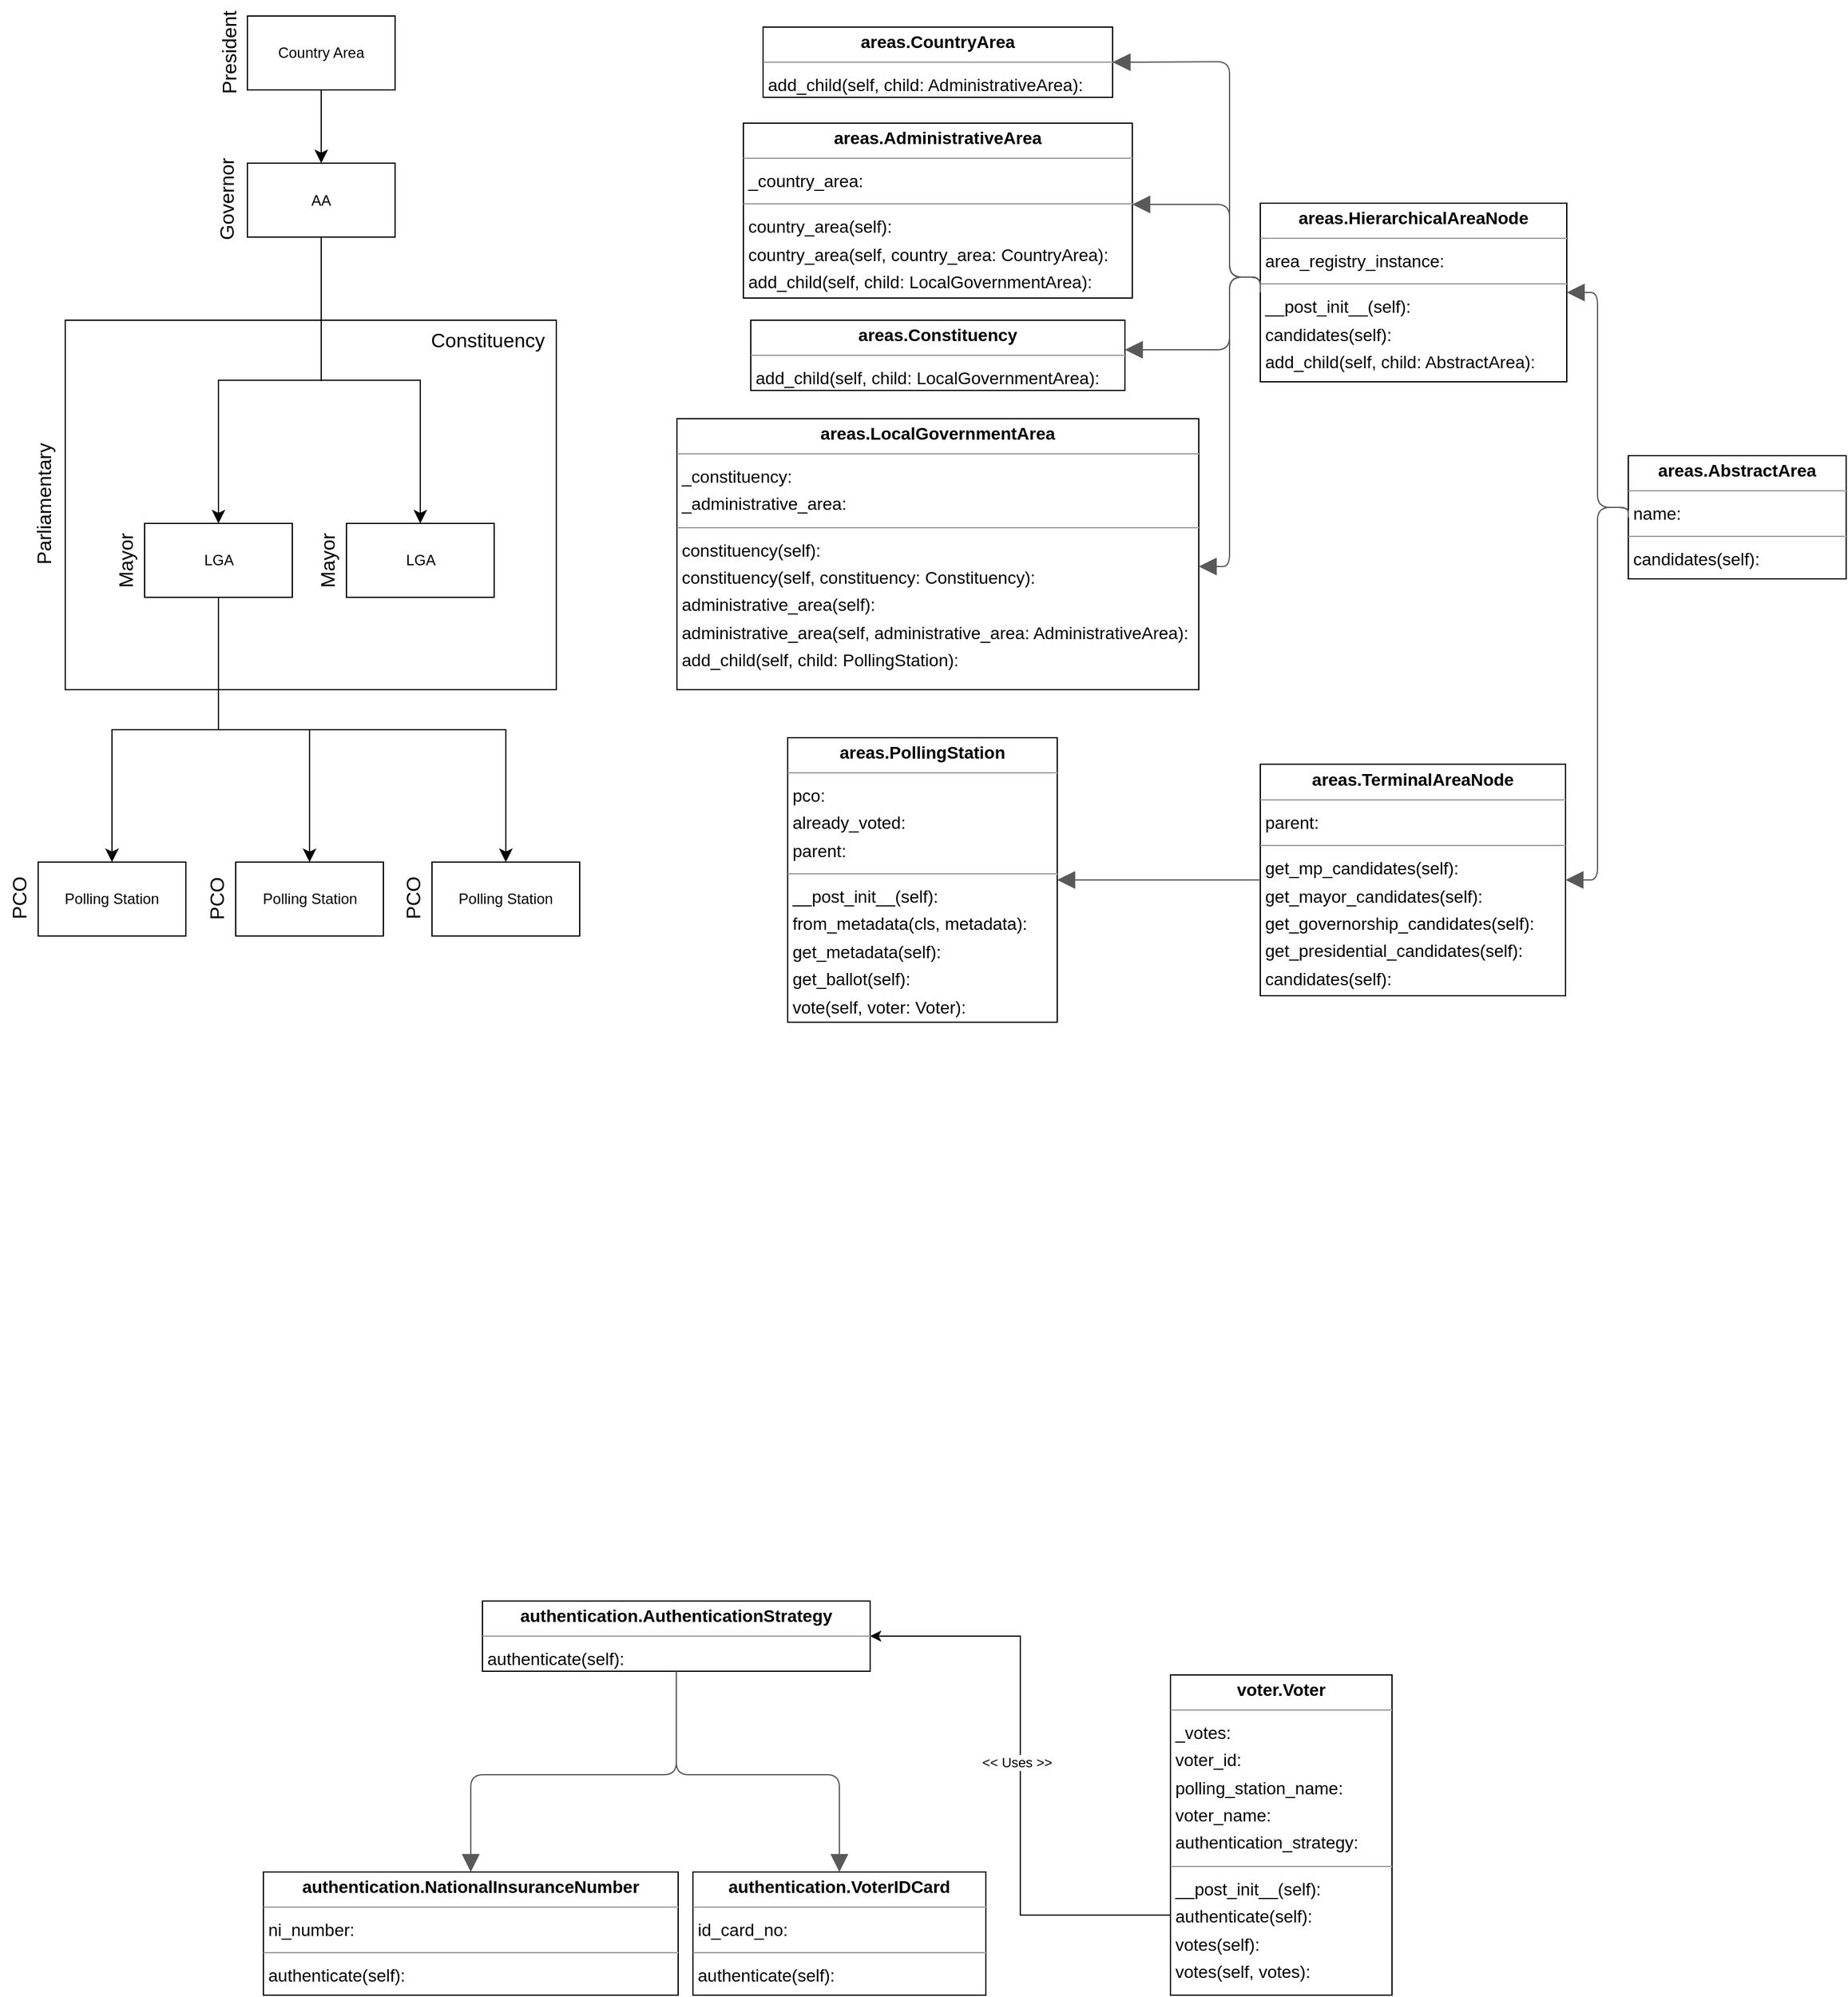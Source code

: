 <mxfile scale="1" border="2" version="24.2.0" type="github">
  <diagram name="Page-1" id="Nv02xrtBGk38XoyNXm0f">
    <mxGraphModel dx="1900" dy="2103" grid="1" gridSize="10" guides="1" tooltips="1" connect="1" arrows="1" fold="1" page="0" pageScale="1" pageWidth="827" pageHeight="1169" math="0" shadow="0">
      <root>
        <mxCell id="0" />
        <mxCell id="1" parent="0" />
        <mxCell id="7rJVukeMiSts9HQJEXAv-21" value="" style="rounded=0;whiteSpace=wrap;html=1;" parent="1" vertex="1">
          <mxGeometry x="-267" y="300" width="399" height="300" as="geometry" />
        </mxCell>
        <mxCell id="7rJVukeMiSts9HQJEXAv-29" value="Constituency" style="text;html=1;align=center;verticalAlign=middle;resizable=0;points=[];autosize=1;strokeColor=none;fillColor=none;fontSize=16;rotation=0;" parent="1" vertex="1">
          <mxGeometry x="20.5" y="300" width="110" height="31" as="geometry" />
        </mxCell>
        <mxCell id="7rJVukeMiSts9HQJEXAv-31" value="Parliamentary" style="text;html=1;align=center;verticalAlign=middle;resizable=0;points=[];autosize=1;strokeColor=none;fillColor=none;fontSize=16;rotation=-90;" parent="1" vertex="1">
          <mxGeometry x="-343" y="434.5" width="117" height="31" as="geometry" />
        </mxCell>
        <mxCell id="7rJVukeMiSts9HQJEXAv-49" value="" style="group" parent="1" vertex="1" connectable="0">
          <mxGeometry x="-69" y="465" width="150.5" height="60" as="geometry" />
        </mxCell>
        <mxCell id="7rJVukeMiSts9HQJEXAv-50" value="LG&lt;span style=&quot;background-color: initial;&quot;&gt;A&lt;/span&gt;" style="rounded=0;whiteSpace=wrap;html=1;" parent="7rJVukeMiSts9HQJEXAv-49" vertex="1">
          <mxGeometry x="30.5" width="120" height="60" as="geometry" />
        </mxCell>
        <mxCell id="7rJVukeMiSts9HQJEXAv-51" value="Mayor" style="text;html=1;align=center;verticalAlign=middle;whiteSpace=wrap;rounded=0;fontSize=16;rotation=-90;" parent="7rJVukeMiSts9HQJEXAv-49" vertex="1">
          <mxGeometry x="-15" y="15" width="60" height="30" as="geometry" />
        </mxCell>
        <mxCell id="7rJVukeMiSts9HQJEXAv-44" value="" style="group" parent="1" vertex="1" connectable="0">
          <mxGeometry x="-233" y="465" width="150.5" height="60" as="geometry" />
        </mxCell>
        <mxCell id="7rJVukeMiSts9HQJEXAv-17" value="LG&lt;span style=&quot;background-color: initial;&quot;&gt;A&lt;/span&gt;" style="rounded=0;whiteSpace=wrap;html=1;" parent="7rJVukeMiSts9HQJEXAv-44" vertex="1">
          <mxGeometry x="30.5" width="120" height="60" as="geometry" />
        </mxCell>
        <mxCell id="7rJVukeMiSts9HQJEXAv-38" value="Mayor" style="text;html=1;align=center;verticalAlign=middle;whiteSpace=wrap;rounded=0;fontSize=16;rotation=-90;" parent="7rJVukeMiSts9HQJEXAv-44" vertex="1">
          <mxGeometry x="-15" y="15" width="60" height="30" as="geometry" />
        </mxCell>
        <mxCell id="7rJVukeMiSts9HQJEXAv-14" style="edgeStyle=orthogonalEdgeStyle;rounded=0;orthogonalLoop=1;jettySize=auto;html=1;exitX=0.5;exitY=1;exitDx=0;exitDy=0;entryX=0.5;entryY=0;entryDx=0;entryDy=0;fontSize=12;startSize=8;endSize=8;" parent="1" source="7rJVukeMiSts9HQJEXAv-12" target="7rJVukeMiSts9HQJEXAv-13" edge="1">
          <mxGeometry relative="1" as="geometry" />
        </mxCell>
        <mxCell id="7rJVukeMiSts9HQJEXAv-18" style="edgeStyle=orthogonalEdgeStyle;rounded=0;orthogonalLoop=1;jettySize=auto;html=1;exitX=0.5;exitY=1;exitDx=0;exitDy=0;entryX=0.5;entryY=0;entryDx=0;entryDy=0;fontSize=12;startSize=8;endSize=8;" parent="1" source="7rJVukeMiSts9HQJEXAv-13" target="7rJVukeMiSts9HQJEXAv-17" edge="1">
          <mxGeometry relative="1" as="geometry" />
        </mxCell>
        <mxCell id="7rJVukeMiSts9HQJEXAv-20" style="edgeStyle=orthogonalEdgeStyle;rounded=0;orthogonalLoop=1;jettySize=auto;html=1;entryX=0.5;entryY=0;entryDx=0;entryDy=0;fontSize=12;startSize=8;endSize=8;" parent="1" source="7rJVukeMiSts9HQJEXAv-13" target="7rJVukeMiSts9HQJEXAv-50" edge="1">
          <mxGeometry relative="1" as="geometry">
            <mxPoint x="22.5" y="423" as="targetPoint" />
          </mxGeometry>
        </mxCell>
        <mxCell id="7rJVukeMiSts9HQJEXAv-22" style="edgeStyle=orthogonalEdgeStyle;rounded=0;orthogonalLoop=1;jettySize=auto;html=1;exitX=0.5;exitY=1;exitDx=0;exitDy=0;fontSize=12;startSize=8;endSize=8;" parent="1" source="7rJVukeMiSts9HQJEXAv-17" target="7rJVukeMiSts9HQJEXAv-23" edge="1">
          <mxGeometry relative="1" as="geometry">
            <mxPoint x="-133.765" y="581.176" as="targetPoint" />
          </mxGeometry>
        </mxCell>
        <mxCell id="7rJVukeMiSts9HQJEXAv-25" style="edgeStyle=orthogonalEdgeStyle;rounded=0;orthogonalLoop=1;jettySize=auto;html=1;exitX=0.5;exitY=1;exitDx=0;exitDy=0;fontSize=12;startSize=8;endSize=8;entryX=0.5;entryY=0;entryDx=0;entryDy=0;" parent="1" source="7rJVukeMiSts9HQJEXAv-17" target="7rJVukeMiSts9HQJEXAv-53" edge="1">
          <mxGeometry relative="1" as="geometry">
            <mxPoint x="-60" y="590" as="targetPoint" />
          </mxGeometry>
        </mxCell>
        <mxCell id="7rJVukeMiSts9HQJEXAv-28" style="edgeStyle=orthogonalEdgeStyle;rounded=0;orthogonalLoop=1;jettySize=auto;html=1;exitX=0.5;exitY=1;exitDx=0;exitDy=0;entryX=0.5;entryY=0;entryDx=0;entryDy=0;fontSize=12;startSize=8;endSize=8;" parent="1" source="7rJVukeMiSts9HQJEXAv-17" target="7rJVukeMiSts9HQJEXAv-56" edge="1">
          <mxGeometry relative="1" as="geometry">
            <mxPoint x="78" y="584.0" as="targetPoint" />
          </mxGeometry>
        </mxCell>
        <mxCell id="7rJVukeMiSts9HQJEXAv-41" value="" style="group" parent="1" vertex="1" connectable="0">
          <mxGeometry x="-149.5" y="40" width="150.5" height="86" as="geometry" />
        </mxCell>
        <mxCell id="7rJVukeMiSts9HQJEXAv-12" value="Country Area" style="rounded=0;whiteSpace=wrap;html=1;" parent="7rJVukeMiSts9HQJEXAv-41" vertex="1">
          <mxGeometry x="30.5" y="13" width="120" height="60" as="geometry" />
        </mxCell>
        <mxCell id="7rJVukeMiSts9HQJEXAv-32" value="President" style="text;html=1;align=center;verticalAlign=middle;resizable=0;points=[];autosize=1;strokeColor=none;fillColor=none;fontSize=16;rotation=-90;" parent="7rJVukeMiSts9HQJEXAv-41" vertex="1">
          <mxGeometry x="-27.5" y="27.5" width="86" height="31" as="geometry" />
        </mxCell>
        <mxCell id="7rJVukeMiSts9HQJEXAv-42" value="" style="group" parent="1" vertex="1" connectable="0">
          <mxGeometry x="-320" y="740" width="151" height="60" as="geometry" />
        </mxCell>
        <mxCell id="7rJVukeMiSts9HQJEXAv-23" value="Polling Station" style="whiteSpace=wrap;html=1;" parent="7rJVukeMiSts9HQJEXAv-42" vertex="1">
          <mxGeometry x="31" width="120" height="60" as="geometry" />
        </mxCell>
        <mxCell id="7rJVukeMiSts9HQJEXAv-40" value="PCO" style="text;html=1;align=center;verticalAlign=middle;resizable=0;points=[];autosize=1;strokeColor=none;fillColor=none;fontSize=16;rotation=-90;" parent="7rJVukeMiSts9HQJEXAv-42" vertex="1">
          <mxGeometry x="-11" y="14.5" width="53" height="31" as="geometry" />
        </mxCell>
        <mxCell id="7rJVukeMiSts9HQJEXAv-45" value="" style="group" parent="1" vertex="1" connectable="0">
          <mxGeometry x="-152" y="160" width="153" height="85" as="geometry" />
        </mxCell>
        <mxCell id="7rJVukeMiSts9HQJEXAv-13" value="AA" style="whiteSpace=wrap;html=1;" parent="7rJVukeMiSts9HQJEXAv-45" vertex="1">
          <mxGeometry x="33" y="12.5" width="120" height="60" as="geometry" />
        </mxCell>
        <mxCell id="7rJVukeMiSts9HQJEXAv-30" value="Governor" style="text;html=1;align=center;verticalAlign=middle;resizable=0;points=[];autosize=1;strokeColor=none;fillColor=none;fontSize=16;rotation=-90;" parent="7rJVukeMiSts9HQJEXAv-45" vertex="1">
          <mxGeometry x="-27" y="27" width="85" height="31" as="geometry" />
        </mxCell>
        <mxCell id="7rJVukeMiSts9HQJEXAv-52" value="" style="group" parent="1" vertex="1" connectable="0">
          <mxGeometry x="-159.5" y="740" width="151" height="60" as="geometry" />
        </mxCell>
        <mxCell id="7rJVukeMiSts9HQJEXAv-53" value="Polling Station" style="whiteSpace=wrap;html=1;" parent="7rJVukeMiSts9HQJEXAv-52" vertex="1">
          <mxGeometry x="31" width="120" height="60" as="geometry" />
        </mxCell>
        <mxCell id="7rJVukeMiSts9HQJEXAv-54" value="PCO" style="text;html=1;align=center;verticalAlign=middle;resizable=0;points=[];autosize=1;strokeColor=none;fillColor=none;fontSize=16;rotation=-90;" parent="7rJVukeMiSts9HQJEXAv-52" vertex="1">
          <mxGeometry x="-11" y="14.5" width="53" height="31" as="geometry" />
        </mxCell>
        <mxCell id="7rJVukeMiSts9HQJEXAv-55" value="" style="group" parent="1" vertex="1" connectable="0">
          <mxGeometry y="740" width="151" height="60" as="geometry" />
        </mxCell>
        <mxCell id="7rJVukeMiSts9HQJEXAv-56" value="Polling Station" style="whiteSpace=wrap;html=1;" parent="7rJVukeMiSts9HQJEXAv-55" vertex="1">
          <mxGeometry x="31" width="120" height="60" as="geometry" />
        </mxCell>
        <mxCell id="7rJVukeMiSts9HQJEXAv-57" value="PCO" style="text;html=1;align=center;verticalAlign=middle;resizable=0;points=[];autosize=1;strokeColor=none;fillColor=none;fontSize=16;rotation=-90;" parent="7rJVukeMiSts9HQJEXAv-55" vertex="1">
          <mxGeometry x="-11" y="14.5" width="53" height="31" as="geometry" />
        </mxCell>
        <mxCell id="7rJVukeMiSts9HQJEXAv-58" value="&lt;p style=&quot;margin:0px;margin-top:4px;text-align:center;&quot;&gt;&lt;b&gt;areas.AbstractArea&lt;/b&gt;&lt;/p&gt;&lt;hr size=&quot;1&quot;/&gt;&lt;p style=&quot;margin:0 0 0 4px;line-height:1.6;&quot;&gt; name: &lt;/p&gt;&lt;hr size=&quot;1&quot;/&gt;&lt;p style=&quot;margin:0 0 0 4px;line-height:1.6;&quot;&gt; candidates(self): &lt;/p&gt;" style="verticalAlign=top;align=left;overflow=fill;fontSize=14;fontFamily=Helvetica;html=1;rounded=0;shadow=0;comic=0;labelBackgroundColor=none;strokeWidth=1;" parent="1" vertex="1">
          <mxGeometry x="1003" y="410" width="177" height="100" as="geometry" />
        </mxCell>
        <mxCell id="7rJVukeMiSts9HQJEXAv-59" value="&lt;p style=&quot;margin:0px;margin-top:4px;text-align:center;&quot;&gt;&lt;b&gt;areas.AdministrativeArea&lt;/b&gt;&lt;/p&gt;&lt;hr size=&quot;1&quot;&gt;&lt;p style=&quot;margin:0 0 0 4px;line-height:1.6;&quot;&gt;_country_area: &lt;/p&gt;&lt;hr size=&quot;1&quot;&gt;&lt;p style=&quot;margin:0 0 0 4px;line-height:1.6;&quot;&gt; country_area(self): &lt;br&gt; country_area(self, country_area: CountryArea): &lt;br&gt; add_child(self, child: LocalGovernmentArea): &lt;/p&gt;" style="verticalAlign=top;align=left;overflow=fill;fontSize=14;fontFamily=Helvetica;html=1;rounded=0;shadow=0;comic=0;labelBackgroundColor=none;strokeWidth=1;" parent="1" vertex="1">
          <mxGeometry x="284" y="140" width="316" height="142" as="geometry" />
        </mxCell>
        <mxCell id="7rJVukeMiSts9HQJEXAv-60" value="&lt;p style=&quot;margin:0px;margin-top:4px;text-align:center;&quot;&gt;&lt;b&gt;areas.Constituency&lt;/b&gt;&lt;/p&gt;&lt;hr size=&quot;1&quot;/&gt;&lt;p style=&quot;margin:0 0 0 4px;line-height:1.6;&quot;&gt; add_child(self, child: LocalGovernmentArea): &lt;/p&gt;" style="verticalAlign=top;align=left;overflow=fill;fontSize=14;fontFamily=Helvetica;html=1;rounded=0;shadow=0;comic=0;labelBackgroundColor=none;strokeWidth=1;" parent="1" vertex="1">
          <mxGeometry x="290" y="300" width="304" height="57" as="geometry" />
        </mxCell>
        <mxCell id="7rJVukeMiSts9HQJEXAv-61" value="&lt;p style=&quot;margin:0px;margin-top:4px;text-align:center;&quot;&gt;&lt;b&gt;areas.CountryArea&lt;/b&gt;&lt;/p&gt;&lt;hr size=&quot;1&quot;/&gt;&lt;p style=&quot;margin:0 0 0 4px;line-height:1.6;&quot;&gt; add_child(self, child: AdministrativeArea): &lt;/p&gt;" style="verticalAlign=top;align=left;overflow=fill;fontSize=14;fontFamily=Helvetica;html=1;rounded=0;shadow=0;comic=0;labelBackgroundColor=none;strokeWidth=1;" parent="1" vertex="1">
          <mxGeometry x="300" y="62" width="284" height="57" as="geometry" />
        </mxCell>
        <mxCell id="7rJVukeMiSts9HQJEXAv-62" value="&lt;p style=&quot;margin:0px;margin-top:4px;text-align:center;&quot;&gt;&lt;b&gt;areas.HierarchicalAreaNode&lt;/b&gt;&lt;/p&gt;&lt;hr size=&quot;1&quot;/&gt;&lt;p style=&quot;margin:0 0 0 4px;line-height:1.6;&quot;&gt; area_registry_instance: &lt;/p&gt;&lt;hr size=&quot;1&quot;/&gt;&lt;p style=&quot;margin:0 0 0 4px;line-height:1.6;&quot;&gt; __post_init__(self): &lt;br/&gt; candidates(self): &lt;br/&gt; add_child(self, child: AbstractArea): &lt;/p&gt;" style="verticalAlign=top;align=left;overflow=fill;fontSize=14;fontFamily=Helvetica;html=1;rounded=0;shadow=0;comic=0;labelBackgroundColor=none;strokeWidth=1;" parent="1" vertex="1">
          <mxGeometry x="704" y="205" width="249" height="145" as="geometry" />
        </mxCell>
        <mxCell id="7rJVukeMiSts9HQJEXAv-63" value="&lt;p style=&quot;margin:0px;margin-top:4px;text-align:center;&quot;&gt;&lt;b&gt;areas.LocalGovernmentArea&lt;/b&gt;&lt;/p&gt;&lt;hr size=&quot;1&quot;&gt;&lt;p style=&quot;margin:0 0 0 4px;line-height:1.6;&quot;&gt; _constituency:&lt;br&gt; _administrative_area: &lt;/p&gt;&lt;hr size=&quot;1&quot;&gt;&lt;p style=&quot;margin:0 0 0 4px;line-height:1.6;&quot;&gt; constituency(self): &lt;br&gt; constituency(self, constituency: Constituency): &lt;br&gt; administrative_area(self): &lt;br&gt; administrative_area(self, administrative_area: AdministrativeArea): &lt;br&gt; add_child(self, child: PollingStation): &lt;/p&gt;" style="verticalAlign=top;align=left;overflow=fill;fontSize=14;fontFamily=Helvetica;html=1;rounded=0;shadow=0;comic=0;labelBackgroundColor=none;strokeWidth=1;" parent="1" vertex="1">
          <mxGeometry x="230" y="380" width="424" height="220" as="geometry" />
        </mxCell>
        <mxCell id="7rJVukeMiSts9HQJEXAv-64" value="&lt;p style=&quot;margin:0px;margin-top:4px;text-align:center;&quot;&gt;&lt;b&gt;areas.PollingStation&lt;/b&gt;&lt;/p&gt;&lt;hr size=&quot;1&quot;/&gt;&lt;p style=&quot;margin:0 0 0 4px;line-height:1.6;&quot;&gt; pco: &lt;br/&gt; already_voted: &lt;br/&gt; parent: &lt;/p&gt;&lt;hr size=&quot;1&quot;/&gt;&lt;p style=&quot;margin:0 0 0 4px;line-height:1.6;&quot;&gt; __post_init__(self): &lt;br/&gt; from_metadata(cls, metadata): &lt;br/&gt; get_metadata(self): &lt;br/&gt; get_ballot(self): &lt;br/&gt; vote(self, voter: Voter): &lt;/p&gt;" style="verticalAlign=top;align=left;overflow=fill;fontSize=14;fontFamily=Helvetica;html=1;rounded=0;shadow=0;comic=0;labelBackgroundColor=none;strokeWidth=1;" parent="1" vertex="1">
          <mxGeometry x="320" y="639" width="219" height="231" as="geometry" />
        </mxCell>
        <mxCell id="7rJVukeMiSts9HQJEXAv-65" value="&lt;p style=&quot;margin:0px;margin-top:4px;text-align:center;&quot;&gt;&lt;b&gt;areas.TerminalAreaNode&lt;/b&gt;&lt;/p&gt;&lt;hr size=&quot;1&quot;/&gt;&lt;p style=&quot;margin:0 0 0 4px;line-height:1.6;&quot;&gt; parent: &lt;/p&gt;&lt;hr size=&quot;1&quot;/&gt;&lt;p style=&quot;margin:0 0 0 4px;line-height:1.6;&quot;&gt; get_mp_candidates(self): &lt;br/&gt; get_mayor_candidates(self): &lt;br/&gt; get_governorship_candidates(self): &lt;br/&gt; get_presidential_candidates(self): &lt;br/&gt; candidates(self): &lt;/p&gt;" style="verticalAlign=top;align=left;overflow=fill;fontSize=14;fontFamily=Helvetica;html=1;rounded=0;shadow=0;comic=0;labelBackgroundColor=none;strokeWidth=1;" parent="1" vertex="1">
          <mxGeometry x="704" y="660.5" width="248" height="188" as="geometry" />
        </mxCell>
        <mxCell id="7rJVukeMiSts9HQJEXAv-66" value="" style="html=1;rounded=1;edgeStyle=orthogonalEdgeStyle;dashed=0;startArrow=block;startSize=12;endArrow=none;strokeColor=#595959;entryX=0.000;entryY=0.500;entryDx=0;entryDy=0;" parent="1" source="7rJVukeMiSts9HQJEXAv-59" target="7rJVukeMiSts9HQJEXAv-62" edge="1">
          <mxGeometry width="50" height="50" relative="1" as="geometry">
            <Array as="points">
              <mxPoint x="679" y="206" />
              <mxPoint x="679" y="265" />
              <mxPoint x="704" y="265" />
            </Array>
          </mxGeometry>
        </mxCell>
        <mxCell id="7rJVukeMiSts9HQJEXAv-67" value="" style="html=1;rounded=1;edgeStyle=orthogonalEdgeStyle;dashed=0;startArrow=block;startSize=12;endArrow=none;strokeColor=#595959;entryX=0.000;entryY=0.500;entryDx=0;entryDy=0;" parent="1" source="7rJVukeMiSts9HQJEXAv-60" target="7rJVukeMiSts9HQJEXAv-62" edge="1">
          <mxGeometry width="50" height="50" relative="1" as="geometry">
            <Array as="points">
              <mxPoint x="679" y="324" />
              <mxPoint x="679" y="265" />
              <mxPoint x="704" y="265" />
            </Array>
          </mxGeometry>
        </mxCell>
        <mxCell id="7rJVukeMiSts9HQJEXAv-68" value="" style="html=1;rounded=1;edgeStyle=orthogonalEdgeStyle;dashed=0;startArrow=block;startSize=12;endArrow=none;strokeColor=#595959;entryX=0.000;entryY=0.500;entryDx=0;entryDy=0;" parent="1" source="7rJVukeMiSts9HQJEXAv-61" target="7rJVukeMiSts9HQJEXAv-62" edge="1">
          <mxGeometry width="50" height="50" relative="1" as="geometry">
            <Array as="points">
              <mxPoint x="610" y="90" />
              <mxPoint x="679" y="90" />
              <mxPoint x="679" y="265" />
              <mxPoint x="704" y="265" />
            </Array>
            <mxPoint x="580" y="90" as="sourcePoint" />
          </mxGeometry>
        </mxCell>
        <mxCell id="7rJVukeMiSts9HQJEXAv-69" value="" style="html=1;rounded=1;edgeStyle=orthogonalEdgeStyle;dashed=0;startArrow=block;startSize=12;endArrow=none;strokeColor=#595959;exitX=1.000;exitY=0.500;exitDx=0;exitDy=0;entryX=0.000;entryY=0.500;entryDx=0;entryDy=0;" parent="1" source="7rJVukeMiSts9HQJEXAv-62" target="7rJVukeMiSts9HQJEXAv-58" edge="1">
          <mxGeometry width="50" height="50" relative="1" as="geometry">
            <Array as="points">
              <mxPoint x="978" y="278" />
              <mxPoint x="978" y="452" />
              <mxPoint x="1003" y="452" />
            </Array>
          </mxGeometry>
        </mxCell>
        <mxCell id="7rJVukeMiSts9HQJEXAv-70" value="" style="html=1;rounded=1;edgeStyle=orthogonalEdgeStyle;dashed=0;startArrow=block;startSize=12;endArrow=none;strokeColor=#595959;entryX=0.000;entryY=0.500;entryDx=0;entryDy=0;" parent="1" target="7rJVukeMiSts9HQJEXAv-62" edge="1">
          <mxGeometry width="50" height="50" relative="1" as="geometry">
            <Array as="points">
              <mxPoint x="654" y="500" />
              <mxPoint x="679" y="500" />
              <mxPoint x="679" y="265" />
              <mxPoint x="704" y="265" />
            </Array>
            <mxPoint x="654" y="500" as="sourcePoint" />
          </mxGeometry>
        </mxCell>
        <mxCell id="7rJVukeMiSts9HQJEXAv-71" value="" style="html=1;rounded=1;edgeStyle=orthogonalEdgeStyle;dashed=0;startArrow=block;startSize=12;endArrow=none;strokeColor=#595959;exitX=1.000;exitY=0.500;exitDx=0;exitDy=0;entryX=0.000;entryY=0.500;entryDx=0;entryDy=0;" parent="1" source="7rJVukeMiSts9HQJEXAv-64" target="7rJVukeMiSts9HQJEXAv-65" edge="1">
          <mxGeometry width="50" height="50" relative="1" as="geometry">
            <Array as="points" />
          </mxGeometry>
        </mxCell>
        <mxCell id="7rJVukeMiSts9HQJEXAv-72" value="" style="html=1;rounded=1;edgeStyle=orthogonalEdgeStyle;dashed=0;startArrow=block;startSize=12;endArrow=none;strokeColor=#595959;exitX=1.000;exitY=0.500;exitDx=0;exitDy=0;entryX=0.000;entryY=0.500;entryDx=0;entryDy=0;" parent="1" source="7rJVukeMiSts9HQJEXAv-65" target="7rJVukeMiSts9HQJEXAv-58" edge="1">
          <mxGeometry width="50" height="50" relative="1" as="geometry">
            <Array as="points">
              <mxPoint x="978" y="754" />
              <mxPoint x="978" y="452" />
              <mxPoint x="1003" y="452" />
            </Array>
          </mxGeometry>
        </mxCell>
        <mxCell id="MwLRmdAzHChFGPUT7Oti-8" style="edgeStyle=orthogonalEdgeStyle;rounded=0;orthogonalLoop=1;jettySize=auto;html=1;entryX=0;entryY=0.75;entryDx=0;entryDy=0;startArrow=classic;startFill=1;endArrow=none;endFill=0;" edge="1" parent="1" source="MwLRmdAzHChFGPUT7Oti-2" target="MwLRmdAzHChFGPUT7Oti-5">
          <mxGeometry relative="1" as="geometry" />
        </mxCell>
        <mxCell id="MwLRmdAzHChFGPUT7Oti-9" value="&amp;lt;&amp;lt; Uses &amp;gt;&amp;gt;" style="edgeLabel;html=1;align=center;verticalAlign=middle;resizable=0;points=[];" vertex="1" connectable="0" parent="MwLRmdAzHChFGPUT7Oti-8">
          <mxGeometry x="-0.046" y="-3" relative="1" as="geometry">
            <mxPoint as="offset" />
          </mxGeometry>
        </mxCell>
        <mxCell id="MwLRmdAzHChFGPUT7Oti-2" value="&lt;p style=&quot;margin:0px;margin-top:4px;text-align:center;&quot;&gt;&lt;b&gt;authentication.AuthenticationStrategy&lt;/b&gt;&lt;/p&gt;&lt;hr size=&quot;1&quot;/&gt;&lt;p style=&quot;margin:0 0 0 4px;line-height:1.6;&quot;&gt; authenticate(self): &lt;/p&gt;" style="verticalAlign=top;align=left;overflow=fill;fontSize=14;fontFamily=Helvetica;html=1;rounded=0;shadow=0;comic=0;labelBackgroundColor=none;strokeWidth=1;" vertex="1" parent="1">
          <mxGeometry x="72" y="1340" width="315" height="57" as="geometry" />
        </mxCell>
        <mxCell id="MwLRmdAzHChFGPUT7Oti-3" value="&lt;p style=&quot;margin:0px;margin-top:4px;text-align:center;&quot;&gt;&lt;b&gt;authentication.NationalInsuranceNumber&lt;/b&gt;&lt;/p&gt;&lt;hr size=&quot;1&quot;/&gt;&lt;p style=&quot;margin:0 0 0 4px;line-height:1.6;&quot;&gt; ni_number: &lt;/p&gt;&lt;hr size=&quot;1&quot;/&gt;&lt;p style=&quot;margin:0 0 0 4px;line-height:1.6;&quot;&gt; authenticate(self): &lt;/p&gt;" style="verticalAlign=top;align=left;overflow=fill;fontSize=14;fontFamily=Helvetica;html=1;rounded=0;shadow=0;comic=0;labelBackgroundColor=none;strokeWidth=1;" vertex="1" parent="1">
          <mxGeometry x="-106" y="1560" width="337" height="100" as="geometry" />
        </mxCell>
        <mxCell id="MwLRmdAzHChFGPUT7Oti-4" value="&lt;p style=&quot;margin:0px;margin-top:4px;text-align:center;&quot;&gt;&lt;b&gt;authentication.VoterIDCard&lt;/b&gt;&lt;/p&gt;&lt;hr size=&quot;1&quot;/&gt;&lt;p style=&quot;margin:0 0 0 4px;line-height:1.6;&quot;&gt; id_card_no: &lt;/p&gt;&lt;hr size=&quot;1&quot;/&gt;&lt;p style=&quot;margin:0 0 0 4px;line-height:1.6;&quot;&gt; authenticate(self): &lt;/p&gt;" style="verticalAlign=top;align=left;overflow=fill;fontSize=14;fontFamily=Helvetica;html=1;rounded=0;shadow=0;comic=0;labelBackgroundColor=none;strokeWidth=1;" vertex="1" parent="1">
          <mxGeometry x="243" y="1560" width="238" height="100" as="geometry" />
        </mxCell>
        <mxCell id="MwLRmdAzHChFGPUT7Oti-5" value="&lt;p style=&quot;margin:0px;margin-top:4px;text-align:center;&quot;&gt;&lt;b&gt;voter.Voter&lt;/b&gt;&lt;/p&gt;&lt;hr size=&quot;1&quot;&gt;&lt;p style=&quot;margin:0 0 0 4px;line-height:1.6;&quot;&gt; _votes: &lt;br&gt; voter_id: &lt;br&gt; polling_station_name: &lt;br&gt; voter_name: &lt;br&gt; authentication_strategy:&lt;br&gt;&lt;/p&gt;&lt;hr size=&quot;1&quot;&gt;&lt;p style=&quot;margin:0 0 0 4px;line-height:1.6;&quot;&gt; __post_init__(self): &lt;br&gt; authenticate(self): &lt;br&gt; votes(self): &lt;br&gt; votes(self, votes): &lt;/p&gt;" style="verticalAlign=top;align=left;overflow=fill;fontSize=14;fontFamily=Helvetica;html=1;rounded=0;shadow=0;comic=0;labelBackgroundColor=none;strokeWidth=1;" vertex="1" parent="1">
          <mxGeometry x="631" y="1400" width="180" height="260" as="geometry" />
        </mxCell>
        <mxCell id="MwLRmdAzHChFGPUT7Oti-6" value="" style="html=1;rounded=1;edgeStyle=orthogonalEdgeStyle;dashed=0;startArrow=block;startSize=12;endArrow=none;strokeColor=#595959;exitX=0.5;exitY=0;exitDx=0;exitDy=0;entryX=0.500;entryY=1.001;entryDx=0;entryDy=0;" edge="1" parent="1" source="MwLRmdAzHChFGPUT7Oti-3" target="MwLRmdAzHChFGPUT7Oti-2">
          <mxGeometry width="50" height="50" relative="1" as="geometry">
            <Array as="points">
              <mxPoint x="63" y="1481" />
              <mxPoint x="230" y="1481" />
            </Array>
          </mxGeometry>
        </mxCell>
        <mxCell id="MwLRmdAzHChFGPUT7Oti-7" value="" style="html=1;rounded=1;edgeStyle=orthogonalEdgeStyle;dashed=0;startArrow=block;startSize=12;endArrow=none;strokeColor=#595959;entryX=0.500;entryY=1.001;entryDx=0;entryDy=0;exitX=0.5;exitY=0;exitDx=0;exitDy=0;" edge="1" parent="1" source="MwLRmdAzHChFGPUT7Oti-4" target="MwLRmdAzHChFGPUT7Oti-2">
          <mxGeometry width="50" height="50" relative="1" as="geometry">
            <Array as="points">
              <mxPoint x="362" y="1481" />
              <mxPoint x="230" y="1481" />
            </Array>
            <mxPoint x="360" y="1560" as="sourcePoint" />
          </mxGeometry>
        </mxCell>
      </root>
    </mxGraphModel>
  </diagram>
</mxfile>
